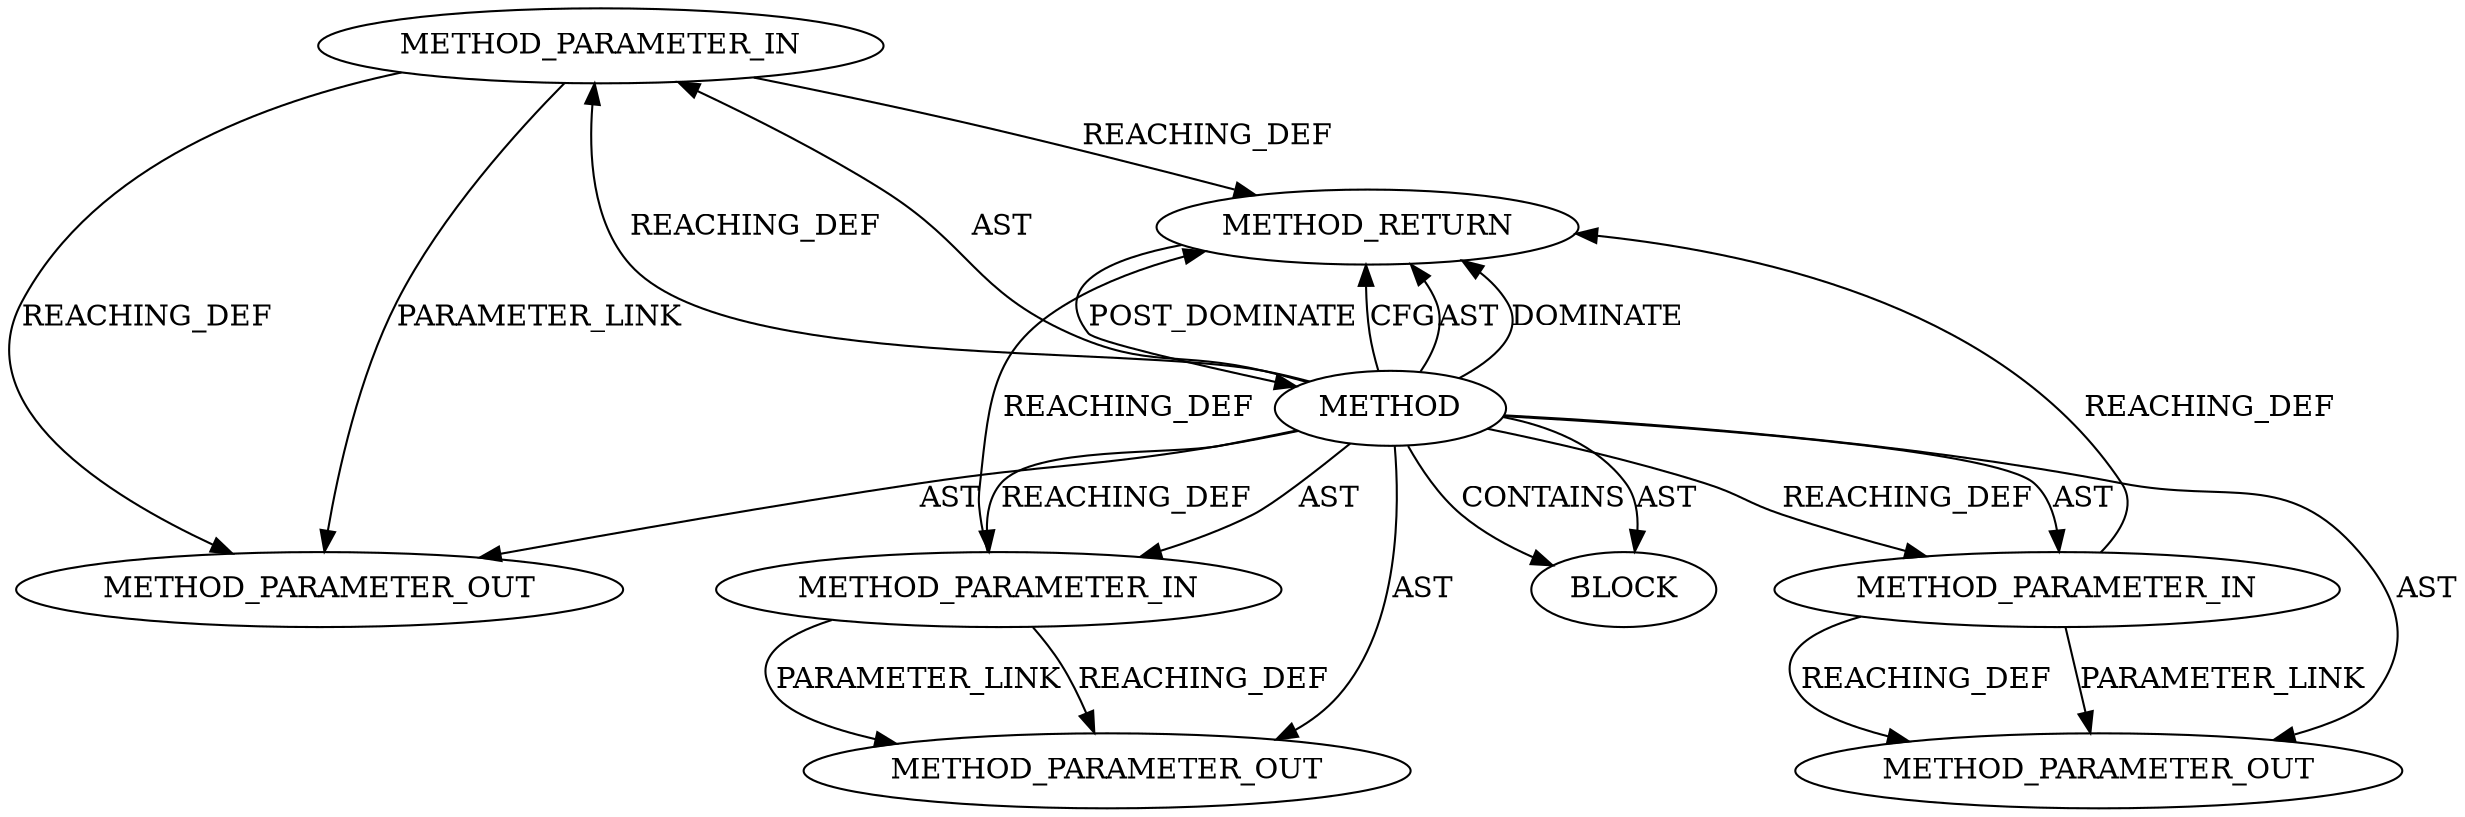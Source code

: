 digraph {
  22319 [label=METHOD_PARAMETER_OUT ORDER=3 CODE="p3" IS_VARIADIC=false TYPE_FULL_NAME="ANY" EVALUATION_STRATEGY="BY_VALUE" INDEX=3 NAME="p3"]
  22317 [label=METHOD_PARAMETER_OUT ORDER=1 CODE="p1" IS_VARIADIC=false TYPE_FULL_NAME="ANY" EVALUATION_STRATEGY="BY_VALUE" INDEX=1 NAME="p1"]
  20787 [label=METHOD_PARAMETER_IN ORDER=3 CODE="p3" IS_VARIADIC=false TYPE_FULL_NAME="ANY" EVALUATION_STRATEGY="BY_VALUE" INDEX=3 NAME="p3"]
  20788 [label=BLOCK ORDER=1 ARGUMENT_INDEX=1 CODE="<empty>" TYPE_FULL_NAME="ANY"]
  22318 [label=METHOD_PARAMETER_OUT ORDER=2 CODE="p2" IS_VARIADIC=false TYPE_FULL_NAME="ANY" EVALUATION_STRATEGY="BY_VALUE" INDEX=2 NAME="p2"]
  20789 [label=METHOD_RETURN ORDER=2 CODE="RET" TYPE_FULL_NAME="ANY" EVALUATION_STRATEGY="BY_VALUE"]
  20786 [label=METHOD_PARAMETER_IN ORDER=2 CODE="p2" IS_VARIADIC=false TYPE_FULL_NAME="ANY" EVALUATION_STRATEGY="BY_VALUE" INDEX=2 NAME="p2"]
  20785 [label=METHOD_PARAMETER_IN ORDER=1 CODE="p1" IS_VARIADIC=false TYPE_FULL_NAME="ANY" EVALUATION_STRATEGY="BY_VALUE" INDEX=1 NAME="p1"]
  20784 [label=METHOD AST_PARENT_TYPE="NAMESPACE_BLOCK" AST_PARENT_FULL_NAME="<global>" ORDER=0 CODE="<empty>" FULL_NAME="sk_msg_return_zero" IS_EXTERNAL=true FILENAME="<empty>" SIGNATURE="" NAME="sk_msg_return_zero"]
  20787 -> 20789 [label=REACHING_DEF VARIABLE="p3"]
  20785 -> 20789 [label=REACHING_DEF VARIABLE="p1"]
  20784 -> 22317 [label=AST ]
  20784 -> 20785 [label=REACHING_DEF VARIABLE=""]
  20786 -> 20789 [label=REACHING_DEF VARIABLE="p2"]
  20784 -> 20789 [label=CFG ]
  20787 -> 22319 [label=REACHING_DEF VARIABLE="p3"]
  20789 -> 20784 [label=POST_DOMINATE ]
  20786 -> 22318 [label=REACHING_DEF VARIABLE="p2"]
  20784 -> 20788 [label=CONTAINS ]
  20784 -> 22319 [label=AST ]
  20784 -> 20786 [label=REACHING_DEF VARIABLE=""]
  20785 -> 22317 [label=PARAMETER_LINK ]
  20784 -> 20789 [label=AST ]
  20784 -> 20785 [label=AST ]
  20784 -> 20787 [label=REACHING_DEF VARIABLE=""]
  20787 -> 22319 [label=PARAMETER_LINK ]
  20784 -> 20788 [label=AST ]
  20786 -> 22318 [label=PARAMETER_LINK ]
  20784 -> 22318 [label=AST ]
  20784 -> 20789 [label=DOMINATE ]
  20785 -> 22317 [label=REACHING_DEF VARIABLE="p1"]
  20784 -> 20786 [label=AST ]
  20784 -> 20787 [label=AST ]
}

